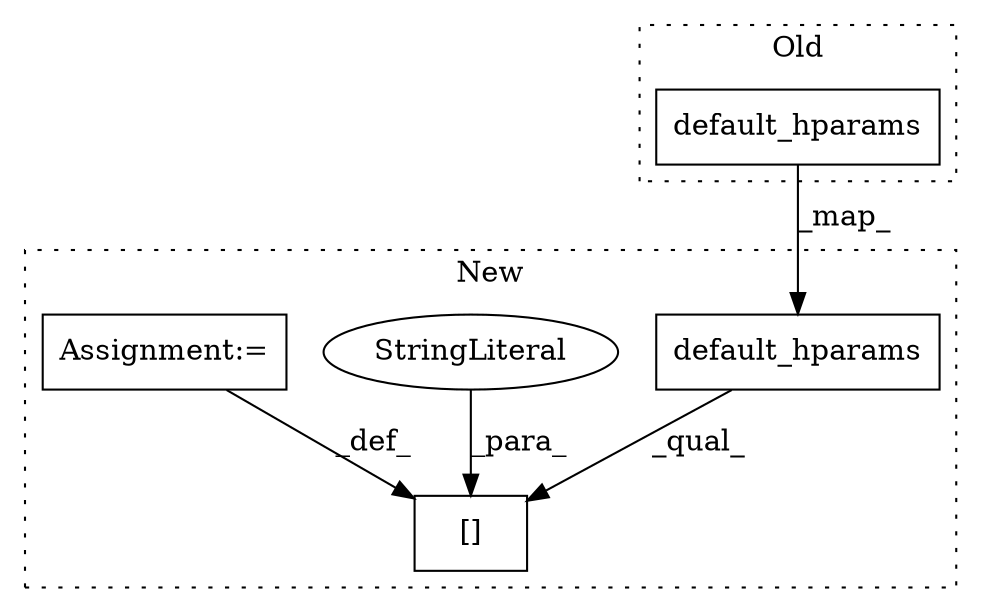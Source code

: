 digraph G {
subgraph cluster0 {
1 [label="default_hparams" a="32" s="448" l="17" shape="box"];
label = "Old";
style="dotted";
}
subgraph cluster1 {
2 [label="default_hparams" a="32" s="791" l="17" shape="box"];
3 [label="[]" a="2" s="842,866" l="14,1" shape="box"];
4 [label="StringLiteral" a="45" s="856" l="10" shape="ellipse"];
5 [label="Assignment:=" a="7" s="726" l="5" shape="box"];
label = "New";
style="dotted";
}
1 -> 2 [label="_map_"];
2 -> 3 [label="_qual_"];
4 -> 3 [label="_para_"];
5 -> 3 [label="_def_"];
}